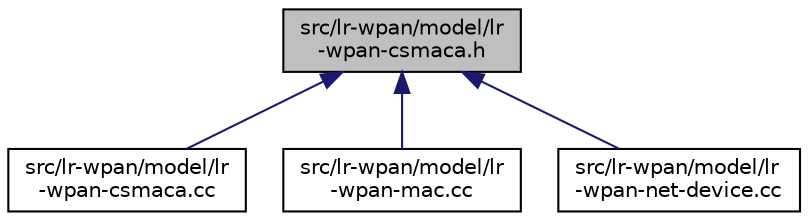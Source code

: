 digraph "src/lr-wpan/model/lr-wpan-csmaca.h"
{
 // LATEX_PDF_SIZE
  edge [fontname="Helvetica",fontsize="10",labelfontname="Helvetica",labelfontsize="10"];
  node [fontname="Helvetica",fontsize="10",shape=record];
  Node1 [label="src/lr-wpan/model/lr\l-wpan-csmaca.h",height=0.2,width=0.4,color="black", fillcolor="grey75", style="filled", fontcolor="black",tooltip=" "];
  Node1 -> Node2 [dir="back",color="midnightblue",fontsize="10",style="solid",fontname="Helvetica"];
  Node2 [label="src/lr-wpan/model/lr\l-wpan-csmaca.cc",height=0.2,width=0.4,color="black", fillcolor="white", style="filled",URL="$lr-wpan-csmaca_8cc.html",tooltip=" "];
  Node1 -> Node3 [dir="back",color="midnightblue",fontsize="10",style="solid",fontname="Helvetica"];
  Node3 [label="src/lr-wpan/model/lr\l-wpan-mac.cc",height=0.2,width=0.4,color="black", fillcolor="white", style="filled",URL="$lr-wpan-mac_8cc.html",tooltip=" "];
  Node1 -> Node4 [dir="back",color="midnightblue",fontsize="10",style="solid",fontname="Helvetica"];
  Node4 [label="src/lr-wpan/model/lr\l-wpan-net-device.cc",height=0.2,width=0.4,color="black", fillcolor="white", style="filled",URL="$lr-wpan-net-device_8cc.html",tooltip=" "];
}
